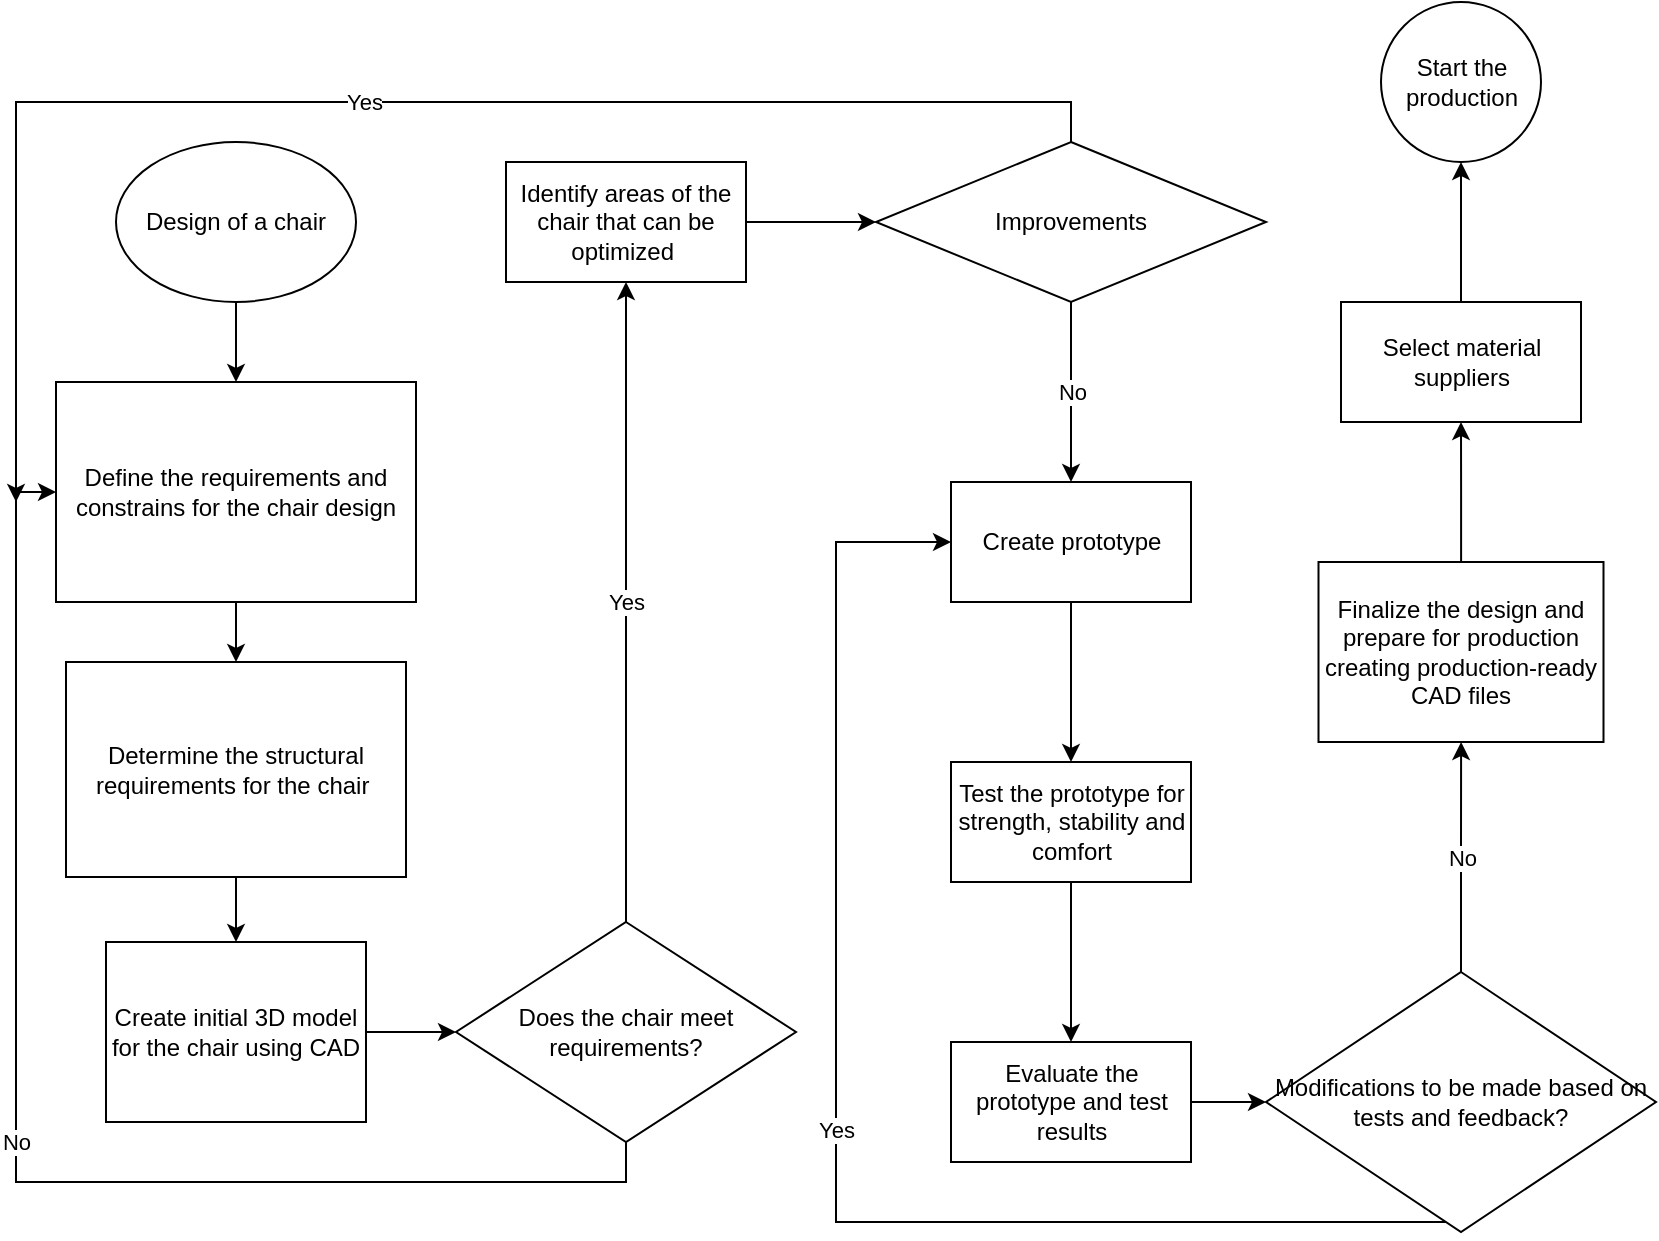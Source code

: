 <mxfile version="21.0.2" type="github">
  <diagram name="Page-1" id="74e2e168-ea6b-b213-b513-2b3c1d86103e">
    <mxGraphModel dx="1434" dy="1646" grid="1" gridSize="10" guides="1" tooltips="1" connect="1" arrows="1" fold="1" page="1" pageScale="1" pageWidth="1100" pageHeight="850" background="none" math="0" shadow="0">
      <root>
        <mxCell id="0" />
        <mxCell id="1" parent="0" />
        <mxCell id="XTBFOyJ9PCdQ3Au2TNRI-3" value="" style="edgeStyle=orthogonalEdgeStyle;rounded=0;orthogonalLoop=1;jettySize=auto;html=1;" edge="1" parent="1" source="XTBFOyJ9PCdQ3Au2TNRI-1" target="XTBFOyJ9PCdQ3Au2TNRI-2">
          <mxGeometry relative="1" as="geometry" />
        </mxCell>
        <mxCell id="XTBFOyJ9PCdQ3Au2TNRI-1" value="Define the requirements and constrains for the chair design" style="rounded=0;whiteSpace=wrap;html=1;" vertex="1" parent="1">
          <mxGeometry x="170" y="160" width="180" height="110" as="geometry" />
        </mxCell>
        <mxCell id="XTBFOyJ9PCdQ3Au2TNRI-5" value="" style="edgeStyle=orthogonalEdgeStyle;rounded=0;orthogonalLoop=1;jettySize=auto;html=1;" edge="1" parent="1" source="XTBFOyJ9PCdQ3Au2TNRI-2" target="XTBFOyJ9PCdQ3Au2TNRI-4">
          <mxGeometry relative="1" as="geometry" />
        </mxCell>
        <mxCell id="XTBFOyJ9PCdQ3Au2TNRI-2" value="Determine the structural requirements for the chair&amp;nbsp;" style="whiteSpace=wrap;html=1;rounded=0;" vertex="1" parent="1">
          <mxGeometry x="175" y="300" width="170" height="107.5" as="geometry" />
        </mxCell>
        <mxCell id="XTBFOyJ9PCdQ3Au2TNRI-9" value="" style="edgeStyle=orthogonalEdgeStyle;rounded=0;orthogonalLoop=1;jettySize=auto;html=1;entryX=0;entryY=0.5;entryDx=0;entryDy=0;" edge="1" parent="1" source="XTBFOyJ9PCdQ3Au2TNRI-4" target="XTBFOyJ9PCdQ3Au2TNRI-10">
          <mxGeometry relative="1" as="geometry">
            <mxPoint x="410" y="485" as="targetPoint" />
          </mxGeometry>
        </mxCell>
        <mxCell id="XTBFOyJ9PCdQ3Au2TNRI-4" value="Create initial 3D model for the chair using CAD" style="whiteSpace=wrap;html=1;rounded=0;" vertex="1" parent="1">
          <mxGeometry x="195" y="440" width="130" height="90" as="geometry" />
        </mxCell>
        <mxCell id="XTBFOyJ9PCdQ3Au2TNRI-7" value="" style="edgeStyle=orthogonalEdgeStyle;rounded=0;orthogonalLoop=1;jettySize=auto;html=1;" edge="1" parent="1" source="XTBFOyJ9PCdQ3Au2TNRI-6" target="XTBFOyJ9PCdQ3Au2TNRI-1">
          <mxGeometry relative="1" as="geometry" />
        </mxCell>
        <mxCell id="XTBFOyJ9PCdQ3Au2TNRI-6" value="Design of a chair" style="ellipse;whiteSpace=wrap;html=1;" vertex="1" parent="1">
          <mxGeometry x="200" y="40" width="120" height="80" as="geometry" />
        </mxCell>
        <mxCell id="XTBFOyJ9PCdQ3Au2TNRI-13" value="Yes" style="edgeStyle=orthogonalEdgeStyle;rounded=0;orthogonalLoop=1;jettySize=auto;html=1;" edge="1" parent="1" source="XTBFOyJ9PCdQ3Au2TNRI-10" target="XTBFOyJ9PCdQ3Au2TNRI-12">
          <mxGeometry relative="1" as="geometry" />
        </mxCell>
        <mxCell id="XTBFOyJ9PCdQ3Au2TNRI-14" value="No" style="edgeStyle=orthogonalEdgeStyle;rounded=0;orthogonalLoop=1;jettySize=auto;html=1;entryX=0;entryY=0.5;entryDx=0;entryDy=0;" edge="1" parent="1" source="XTBFOyJ9PCdQ3Au2TNRI-10" target="XTBFOyJ9PCdQ3Au2TNRI-1">
          <mxGeometry relative="1" as="geometry">
            <Array as="points">
              <mxPoint x="455" y="560" />
              <mxPoint x="150" y="560" />
              <mxPoint x="150" y="215" />
            </Array>
          </mxGeometry>
        </mxCell>
        <mxCell id="XTBFOyJ9PCdQ3Au2TNRI-10" value="Does the chair meet requirements?" style="rhombus;whiteSpace=wrap;html=1;" vertex="1" parent="1">
          <mxGeometry x="370" y="430" width="170" height="110" as="geometry" />
        </mxCell>
        <mxCell id="XTBFOyJ9PCdQ3Au2TNRI-16" value="" style="edgeStyle=orthogonalEdgeStyle;rounded=0;orthogonalLoop=1;jettySize=auto;html=1;" edge="1" parent="1" source="XTBFOyJ9PCdQ3Au2TNRI-12" target="XTBFOyJ9PCdQ3Au2TNRI-15">
          <mxGeometry relative="1" as="geometry" />
        </mxCell>
        <mxCell id="XTBFOyJ9PCdQ3Au2TNRI-12" value="Identify areas of the chair that can be optimized&amp;nbsp;" style="whiteSpace=wrap;html=1;" vertex="1" parent="1">
          <mxGeometry x="395" y="50" width="120" height="60" as="geometry" />
        </mxCell>
        <mxCell id="XTBFOyJ9PCdQ3Au2TNRI-17" value="Yes" style="edgeStyle=orthogonalEdgeStyle;rounded=0;orthogonalLoop=1;jettySize=auto;html=1;" edge="1" parent="1" source="XTBFOyJ9PCdQ3Au2TNRI-15">
          <mxGeometry relative="1" as="geometry">
            <mxPoint x="150" y="220" as="targetPoint" />
            <Array as="points">
              <mxPoint x="678" y="20" />
              <mxPoint x="150" y="20" />
            </Array>
          </mxGeometry>
        </mxCell>
        <mxCell id="XTBFOyJ9PCdQ3Au2TNRI-19" value="No" style="edgeStyle=orthogonalEdgeStyle;rounded=0;orthogonalLoop=1;jettySize=auto;html=1;" edge="1" parent="1" source="XTBFOyJ9PCdQ3Au2TNRI-15" target="XTBFOyJ9PCdQ3Au2TNRI-18">
          <mxGeometry relative="1" as="geometry" />
        </mxCell>
        <mxCell id="XTBFOyJ9PCdQ3Au2TNRI-15" value="Improvements" style="rhombus;whiteSpace=wrap;html=1;" vertex="1" parent="1">
          <mxGeometry x="580" y="40" width="195" height="80" as="geometry" />
        </mxCell>
        <mxCell id="XTBFOyJ9PCdQ3Au2TNRI-21" value="" style="edgeStyle=orthogonalEdgeStyle;rounded=0;orthogonalLoop=1;jettySize=auto;html=1;" edge="1" parent="1" source="XTBFOyJ9PCdQ3Au2TNRI-18" target="XTBFOyJ9PCdQ3Au2TNRI-20">
          <mxGeometry relative="1" as="geometry" />
        </mxCell>
        <mxCell id="XTBFOyJ9PCdQ3Au2TNRI-18" value="Create prototype" style="whiteSpace=wrap;html=1;" vertex="1" parent="1">
          <mxGeometry x="617.5" y="210" width="120" height="60" as="geometry" />
        </mxCell>
        <mxCell id="XTBFOyJ9PCdQ3Au2TNRI-23" value="" style="edgeStyle=orthogonalEdgeStyle;rounded=0;orthogonalLoop=1;jettySize=auto;html=1;" edge="1" parent="1" source="XTBFOyJ9PCdQ3Au2TNRI-20" target="XTBFOyJ9PCdQ3Au2TNRI-22">
          <mxGeometry relative="1" as="geometry" />
        </mxCell>
        <mxCell id="XTBFOyJ9PCdQ3Au2TNRI-20" value="Test the prototype for strength, stability and comfort" style="whiteSpace=wrap;html=1;" vertex="1" parent="1">
          <mxGeometry x="617.5" y="350" width="120" height="60" as="geometry" />
        </mxCell>
        <mxCell id="XTBFOyJ9PCdQ3Au2TNRI-25" value="" style="edgeStyle=orthogonalEdgeStyle;rounded=0;orthogonalLoop=1;jettySize=auto;html=1;" edge="1" parent="1" source="XTBFOyJ9PCdQ3Au2TNRI-22" target="XTBFOyJ9PCdQ3Au2TNRI-24">
          <mxGeometry relative="1" as="geometry" />
        </mxCell>
        <mxCell id="XTBFOyJ9PCdQ3Au2TNRI-22" value="Evaluate the prototype and test results" style="whiteSpace=wrap;html=1;" vertex="1" parent="1">
          <mxGeometry x="617.5" y="490" width="120" height="60" as="geometry" />
        </mxCell>
        <mxCell id="XTBFOyJ9PCdQ3Au2TNRI-27" value="Yes" style="edgeStyle=orthogonalEdgeStyle;rounded=0;orthogonalLoop=1;jettySize=auto;html=1;entryX=0;entryY=0.5;entryDx=0;entryDy=0;" edge="1" parent="1" source="XTBFOyJ9PCdQ3Au2TNRI-24" target="XTBFOyJ9PCdQ3Au2TNRI-18">
          <mxGeometry relative="1" as="geometry">
            <Array as="points">
              <mxPoint x="560" y="580" />
              <mxPoint x="560" y="240" />
            </Array>
          </mxGeometry>
        </mxCell>
        <mxCell id="XTBFOyJ9PCdQ3Au2TNRI-29" value="No" style="edgeStyle=orthogonalEdgeStyle;rounded=0;orthogonalLoop=1;jettySize=auto;html=1;" edge="1" parent="1" source="XTBFOyJ9PCdQ3Au2TNRI-24" target="XTBFOyJ9PCdQ3Au2TNRI-28">
          <mxGeometry relative="1" as="geometry" />
        </mxCell>
        <mxCell id="XTBFOyJ9PCdQ3Au2TNRI-24" value="Modifications to be made based on tests and feedback?" style="rhombus;whiteSpace=wrap;html=1;" vertex="1" parent="1">
          <mxGeometry x="775" y="455" width="195" height="130" as="geometry" />
        </mxCell>
        <mxCell id="XTBFOyJ9PCdQ3Au2TNRI-31" value="" style="edgeStyle=orthogonalEdgeStyle;rounded=0;orthogonalLoop=1;jettySize=auto;html=1;" edge="1" parent="1" source="XTBFOyJ9PCdQ3Au2TNRI-28" target="XTBFOyJ9PCdQ3Au2TNRI-30">
          <mxGeometry relative="1" as="geometry" />
        </mxCell>
        <mxCell id="XTBFOyJ9PCdQ3Au2TNRI-28" value="Finalize the design and prepare for production creating production-ready CAD files" style="whiteSpace=wrap;html=1;" vertex="1" parent="1">
          <mxGeometry x="801.25" y="250" width="142.5" height="90" as="geometry" />
        </mxCell>
        <mxCell id="XTBFOyJ9PCdQ3Au2TNRI-33" value="" style="edgeStyle=orthogonalEdgeStyle;rounded=0;orthogonalLoop=1;jettySize=auto;html=1;" edge="1" parent="1" source="XTBFOyJ9PCdQ3Au2TNRI-30" target="XTBFOyJ9PCdQ3Au2TNRI-32">
          <mxGeometry relative="1" as="geometry" />
        </mxCell>
        <mxCell id="XTBFOyJ9PCdQ3Au2TNRI-30" value="Select material suppliers" style="whiteSpace=wrap;html=1;" vertex="1" parent="1">
          <mxGeometry x="812.5" y="120" width="120" height="60" as="geometry" />
        </mxCell>
        <mxCell id="XTBFOyJ9PCdQ3Au2TNRI-32" value="Start the production" style="ellipse;whiteSpace=wrap;html=1;" vertex="1" parent="1">
          <mxGeometry x="832.5" y="-30" width="80" height="80" as="geometry" />
        </mxCell>
      </root>
    </mxGraphModel>
  </diagram>
</mxfile>
